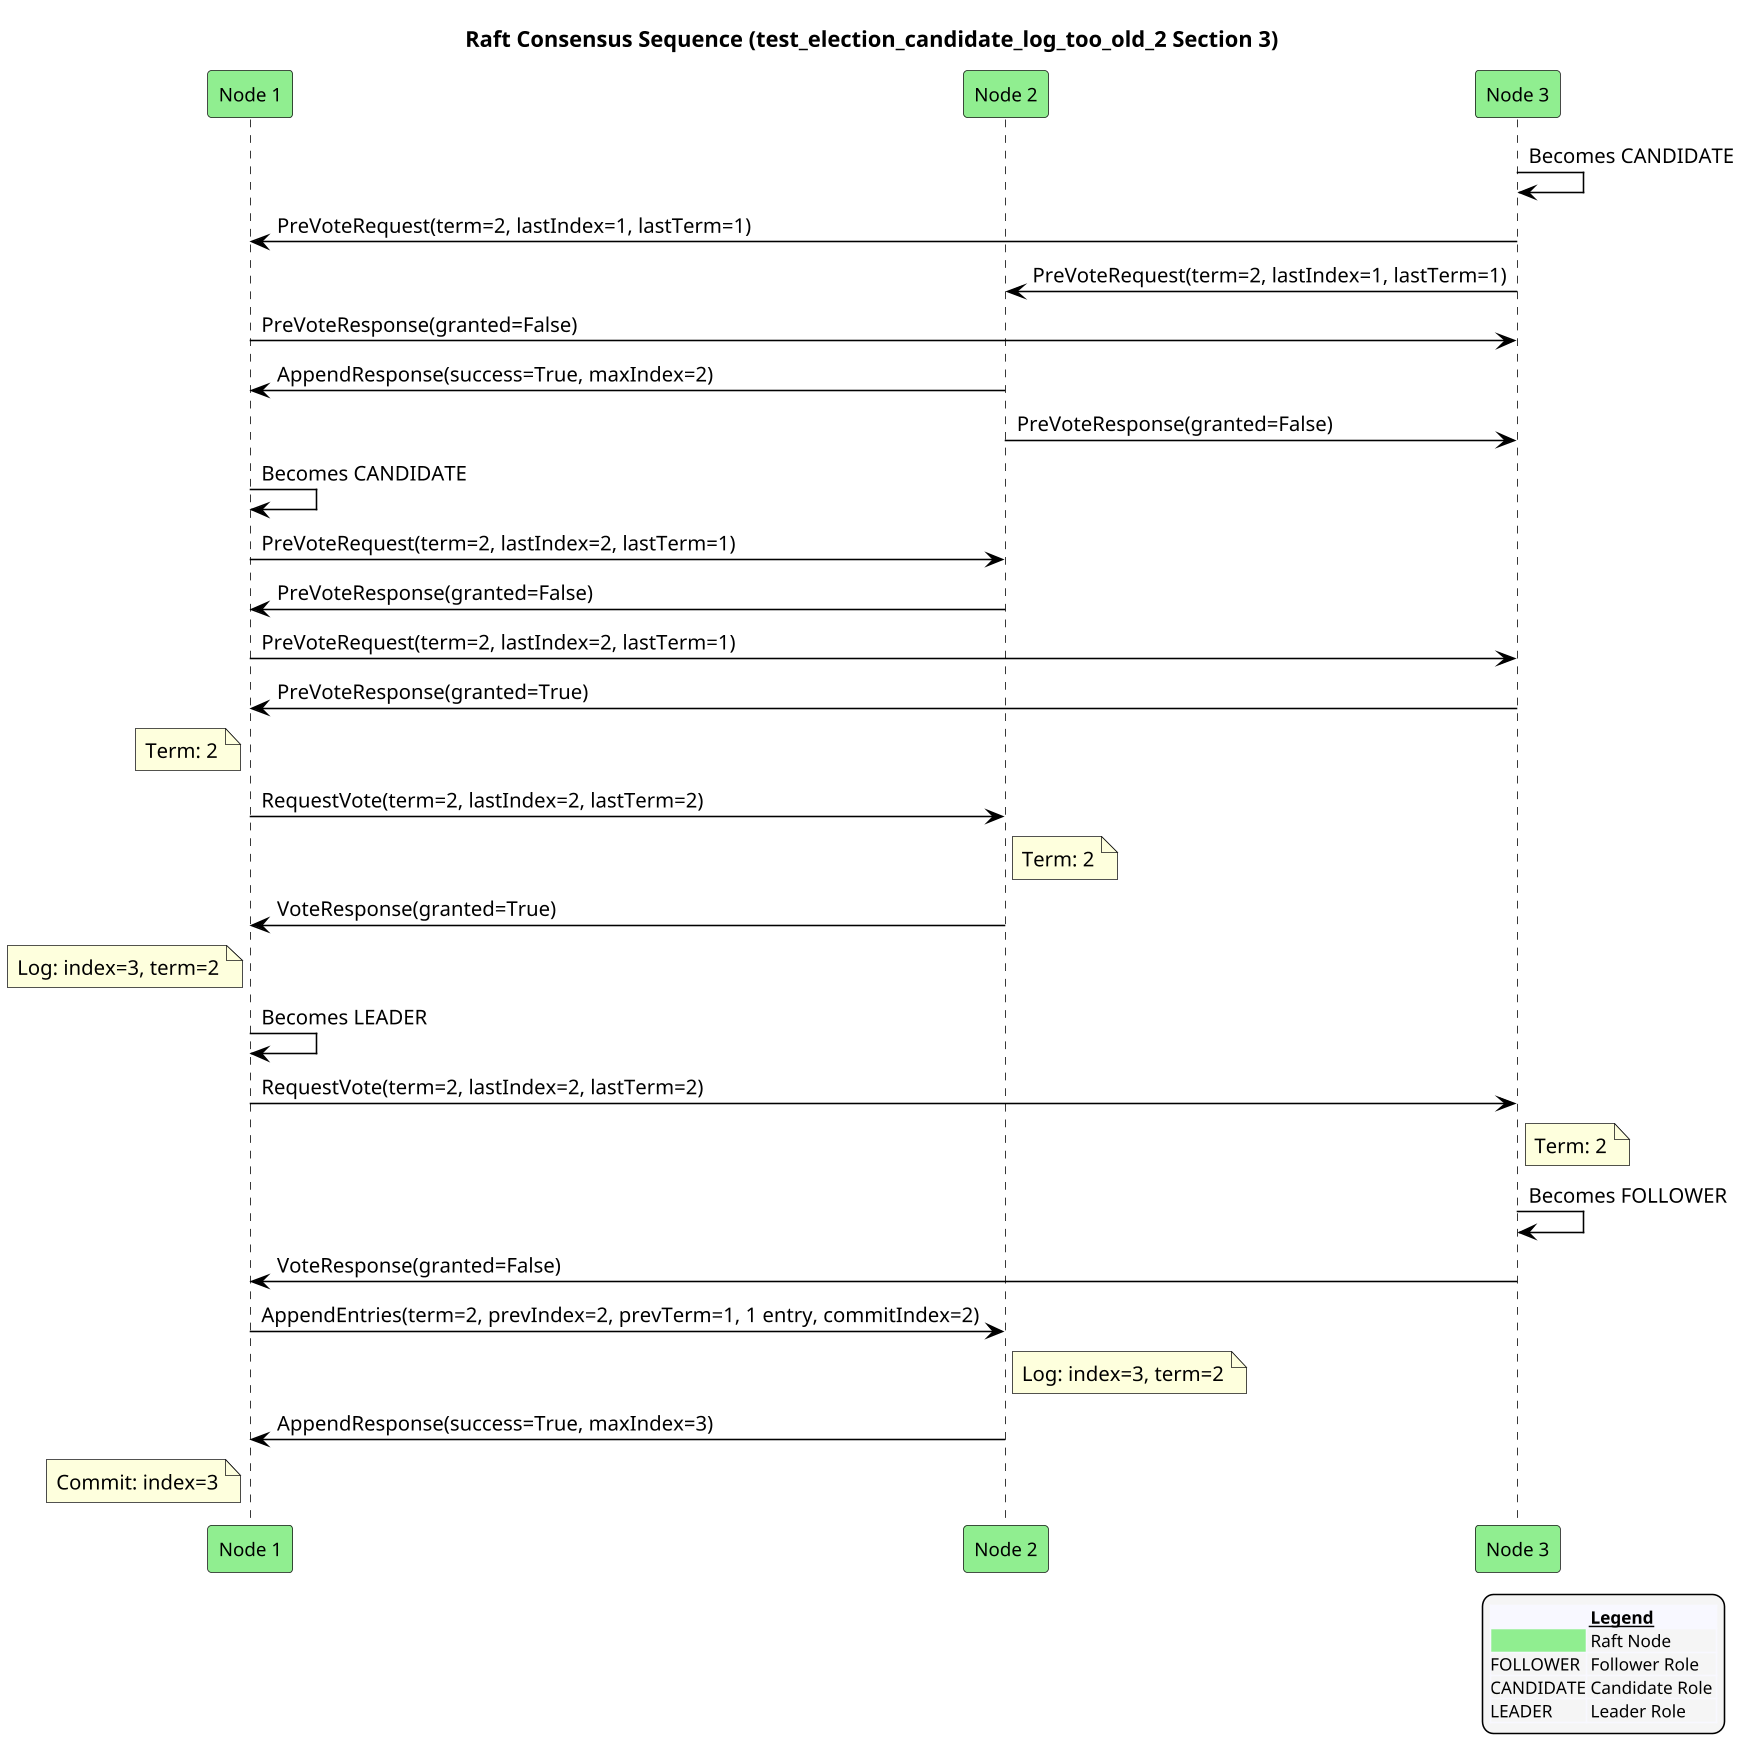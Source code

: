 @startuml
!pragma ratio 0.7
skinparam dpi 150
skinparam monochrome false
skinparam sequence {
  ArrowColor Black
  ActorBorderColor Black
  LifeLineBorderColor Black
  ParticipantFontSize 12
  Padding 10
}
skinparam legend {
  BackgroundColor #F5F5F5
  FontSize 11
}
title Raft Consensus Sequence (test_election_candidate_log_too_old_2 Section 3)

participant "Node 1" as n1 order 10 #Lightgreen
participant "Node 2" as n2 order 20 #Lightgreen
participant "Node 3" as n3 order 30 #Lightgreen
n3 -> n3: Becomes CANDIDATE
n3 -> n1: PreVoteRequest(term=2, lastIndex=1, lastTerm=1)
n3 -> n2: PreVoteRequest(term=2, lastIndex=1, lastTerm=1)
n1 -> n3: PreVoteResponse(granted=False)
n2 -> n1: AppendResponse(success=True, maxIndex=2)
n2 -> n3: PreVoteResponse(granted=False)
n1 -> n1: Becomes CANDIDATE
n1 -> n2: PreVoteRequest(term=2, lastIndex=2, lastTerm=1)
n2 -> n1: PreVoteResponse(granted=False)
n1 -> n3: PreVoteRequest(term=2, lastIndex=2, lastTerm=1)
n3 -> n1: PreVoteResponse(granted=True)
note left of n1: Term: 2
n1 -> n2: RequestVote(term=2, lastIndex=2, lastTerm=2)
note right of n2: Term: 2
n2 -> n1: VoteResponse(granted=True)
note left of n1: Log: index=3, term=2
n1 -> n1: Becomes LEADER
n1 -> n3: RequestVote(term=2, lastIndex=2, lastTerm=2)
note right of n3: Term: 2
n3 -> n3: Becomes FOLLOWER
n3 -> n1: VoteResponse(granted=False)
n1 -> n2: AppendEntries(term=2, prevIndex=2, prevTerm=1, 1 entry, commitIndex=2)
note right of n2: Log: index=3, term=2
n2 -> n1: AppendResponse(success=True, maxIndex=3)
note left of n1: Commit: index=3

legend right
  <#GhostWhite,#GhostWhite>|      |= __Legend__ |
  |<#Lightgreen>| Raft Node |
  |FOLLOWER| Follower Role |
  |CANDIDATE| Candidate Role |
  |LEADER| Leader Role |
endlegend
@enduml
